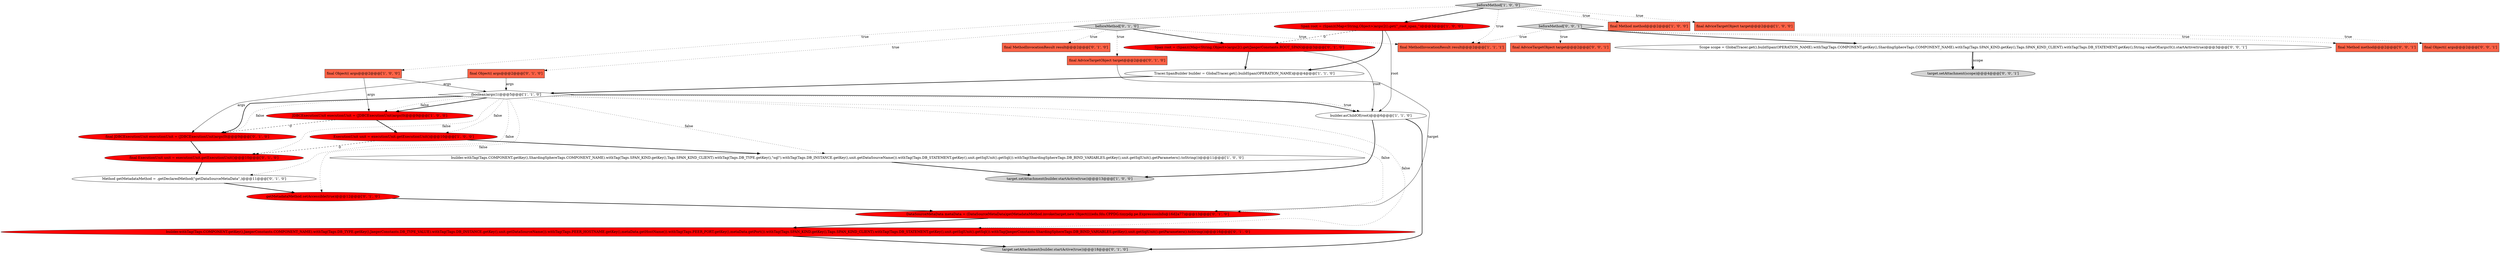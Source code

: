 digraph {
7 [style = filled, label = "(boolean)args(1(@@@5@@@['1', '1', '0']", fillcolor = white, shape = diamond image = "AAA0AAABBB1BBB"];
13 [style = filled, label = "Span root = (Span)((Map<String,Object>)args(2().get(JaegerConstants.ROOT_SPAN)@@@3@@@['0', '1', '0']", fillcolor = red, shape = ellipse image = "AAA1AAABBB2BBB"];
11 [style = filled, label = "final MethodInvocationResult result@@@2@@@['1', '1', '1']", fillcolor = tomato, shape = box image = "AAA0AAABBB1BBB"];
28 [style = filled, label = "final AdviceTargetObject target@@@2@@@['0', '0', '1']", fillcolor = tomato, shape = box image = "AAA0AAABBB3BBB"];
25 [style = filled, label = "Scope scope = GlobalTracer.get().buildSpan(OPERATION_NAME).withTag(Tags.COMPONENT.getKey(),ShardingSphereTags.COMPONENT_NAME).withTag(Tags.SPAN_KIND.getKey(),Tags.SPAN_KIND_CLIENT).withTag(Tags.DB_STATEMENT.getKey(),String.valueOf(args(0()).startActive(true)@@@3@@@['0', '0', '1']", fillcolor = white, shape = ellipse image = "AAA0AAABBB3BBB"];
26 [style = filled, label = "beforeMethod['0', '0', '1']", fillcolor = lightgray, shape = diamond image = "AAA0AAABBB3BBB"];
3 [style = filled, label = "ExecutionUnit unit = executionUnit.getExecutionUnit()@@@10@@@['1', '0', '0']", fillcolor = red, shape = ellipse image = "AAA1AAABBB1BBB"];
9 [style = filled, label = "final Method method@@@2@@@['1', '0', '0']", fillcolor = tomato, shape = box image = "AAA0AAABBB1BBB"];
8 [style = filled, label = "builder.asChildOf(root)@@@6@@@['1', '1', '0']", fillcolor = white, shape = ellipse image = "AAA0AAABBB1BBB"];
1 [style = filled, label = "JDBCExecutionUnit executionUnit = (JDBCExecutionUnit)args(0(@@@9@@@['1', '0', '0']", fillcolor = red, shape = ellipse image = "AAA1AAABBB1BBB"];
29 [style = filled, label = "final Method method@@@2@@@['0', '0', '1']", fillcolor = tomato, shape = box image = "AAA0AAABBB3BBB"];
14 [style = filled, label = "final JDBCExecutionUnit executionUnit = (JDBCExecutionUnit)args(0(@@@9@@@['0', '1', '0']", fillcolor = red, shape = ellipse image = "AAA1AAABBB2BBB"];
17 [style = filled, label = "final Object(( args@@@2@@@['0', '1', '0']", fillcolor = tomato, shape = box image = "AAA0AAABBB2BBB"];
12 [style = filled, label = "builder.withTag(Tags.COMPONENT.getKey(),ShardingSphereTags.COMPONENT_NAME).withTag(Tags.SPAN_KIND.getKey(),Tags.SPAN_KIND_CLIENT).withTag(Tags.DB_TYPE.getKey(),\"sql\").withTag(Tags.DB_INSTANCE.getKey(),unit.getDataSourceName()).withTag(Tags.DB_STATEMENT.getKey(),unit.getSqlUnit().getSql()).withTag(ShardingSphereTags.DB_BIND_VARIABLES.getKey(),unit.getSqlUnit().getParameters().toString())@@@11@@@['1', '0', '0']", fillcolor = white, shape = ellipse image = "AAA0AAABBB1BBB"];
4 [style = filled, label = "Tracer.SpanBuilder builder = GlobalTracer.get().buildSpan(OPERATION_NAME)@@@4@@@['1', '1', '0']", fillcolor = white, shape = ellipse image = "AAA0AAABBB1BBB"];
24 [style = filled, label = "final ExecutionUnit unit = executionUnit.getExecutionUnit()@@@10@@@['0', '1', '0']", fillcolor = red, shape = ellipse image = "AAA1AAABBB2BBB"];
22 [style = filled, label = "Method getMetadataMethod = .getDeclaredMethod(\"getDataSourceMetaData\",)@@@11@@@['0', '1', '0']", fillcolor = white, shape = ellipse image = "AAA0AAABBB2BBB"];
6 [style = filled, label = "final AdviceTargetObject target@@@2@@@['1', '0', '0']", fillcolor = tomato, shape = box image = "AAA0AAABBB1BBB"];
30 [style = filled, label = "target.setAttachment(scope)@@@4@@@['0', '0', '1']", fillcolor = lightgray, shape = ellipse image = "AAA0AAABBB3BBB"];
16 [style = filled, label = "final MethodInvocationResult result@@@2@@@['0', '1', '0']", fillcolor = tomato, shape = box image = "AAA0AAABBB2BBB"];
19 [style = filled, label = "DataSourceMetaData metaData = (DataSourceMetaData)getMetadataMethod.invoke(target,new Object((((edu.fdu.CPPDG.tinypdg.pe.ExpressionInfo@16d2a77)@@@13@@@['0', '1', '0']", fillcolor = red, shape = ellipse image = "AAA1AAABBB2BBB"];
20 [style = filled, label = "builder.withTag(Tags.COMPONENT.getKey(),JaegerConstants.COMPONENT_NAME).withTag(Tags.DB_TYPE.getKey(),JaegerConstants.DB_TYPE_VALUE).withTag(Tags.DB_INSTANCE.getKey(),unit.getDataSourceName()).withTag(Tags.PEER_HOSTNAME.getKey(),metaData.getHostName()).withTag(Tags.PEER_PORT.getKey(),metaData.getPort()).withTag(Tags.SPAN_KIND.getKey(),Tags.SPAN_KIND_CLIENT).withTag(Tags.DB_STATEMENT.getKey(),unit.getSqlUnit().getSql()).withTag(JaegerConstants.ShardingSphereTags.DB_BIND_VARIABLES.getKey(),unit.getSqlUnit().getParameters().toString())@@@16@@@['0', '1', '0']", fillcolor = red, shape = ellipse image = "AAA1AAABBB2BBB"];
18 [style = filled, label = "target.setAttachment(builder.startActive(true))@@@18@@@['0', '1', '0']", fillcolor = lightgray, shape = ellipse image = "AAA0AAABBB2BBB"];
23 [style = filled, label = "getMetadataMethod.setAccessible(true)@@@12@@@['0', '1', '0']", fillcolor = red, shape = ellipse image = "AAA1AAABBB2BBB"];
5 [style = filled, label = "beforeMethod['1', '0', '0']", fillcolor = lightgray, shape = diamond image = "AAA0AAABBB1BBB"];
15 [style = filled, label = "beforeMethod['0', '1', '0']", fillcolor = lightgray, shape = diamond image = "AAA0AAABBB2BBB"];
10 [style = filled, label = "final Object(( args@@@2@@@['1', '0', '0']", fillcolor = tomato, shape = box image = "AAA0AAABBB1BBB"];
2 [style = filled, label = "Span root = (Span)((Map<String,Object>)args(2().get(\"_root_span_\")@@@3@@@['1', '0', '0']", fillcolor = red, shape = ellipse image = "AAA1AAABBB1BBB"];
27 [style = filled, label = "final Object(( args@@@2@@@['0', '0', '1']", fillcolor = tomato, shape = box image = "AAA0AAABBB3BBB"];
0 [style = filled, label = "target.setAttachment(builder.startActive(true))@@@13@@@['1', '0', '0']", fillcolor = lightgray, shape = ellipse image = "AAA0AAABBB1BBB"];
21 [style = filled, label = "final AdviceTargetObject target@@@2@@@['0', '1', '0']", fillcolor = tomato, shape = box image = "AAA0AAABBB2BBB"];
7->23 [style = dotted, label="false"];
14->24 [style = bold, label=""];
17->7 [style = solid, label="args"];
15->13 [style = bold, label=""];
7->1 [style = bold, label=""];
1->14 [style = dashed, label="0"];
10->7 [style = solid, label="args"];
7->12 [style = dotted, label="false"];
8->18 [style = bold, label=""];
7->3 [style = dotted, label="false"];
25->30 [style = bold, label=""];
19->20 [style = bold, label=""];
5->10 [style = dotted, label="true"];
26->25 [style = bold, label=""];
26->27 [style = dotted, label="true"];
3->24 [style = dashed, label="0"];
1->3 [style = bold, label=""];
5->6 [style = dotted, label="true"];
3->12 [style = bold, label=""];
15->21 [style = dotted, label="true"];
15->16 [style = dotted, label="true"];
7->8 [style = bold, label=""];
24->22 [style = bold, label=""];
2->4 [style = bold, label=""];
12->0 [style = bold, label=""];
22->23 [style = bold, label=""];
4->7 [style = bold, label=""];
7->14 [style = bold, label=""];
15->17 [style = dotted, label="true"];
8->0 [style = bold, label=""];
20->18 [style = bold, label=""];
5->2 [style = bold, label=""];
2->8 [style = solid, label="root"];
10->1 [style = solid, label="args"];
5->11 [style = dotted, label="true"];
17->14 [style = solid, label="args"];
7->14 [style = dotted, label="false"];
7->24 [style = dotted, label="false"];
2->13 [style = dashed, label="0"];
25->30 [style = solid, label="scope"];
23->19 [style = bold, label=""];
26->28 [style = dotted, label="true"];
15->11 [style = dotted, label="true"];
5->9 [style = dotted, label="true"];
7->20 [style = dotted, label="false"];
26->29 [style = dotted, label="true"];
7->19 [style = dotted, label="false"];
21->19 [style = solid, label="target"];
26->11 [style = dotted, label="true"];
7->1 [style = dotted, label="false"];
7->8 [style = dotted, label="true"];
13->8 [style = solid, label="root"];
7->22 [style = dotted, label="false"];
13->4 [style = bold, label=""];
}
